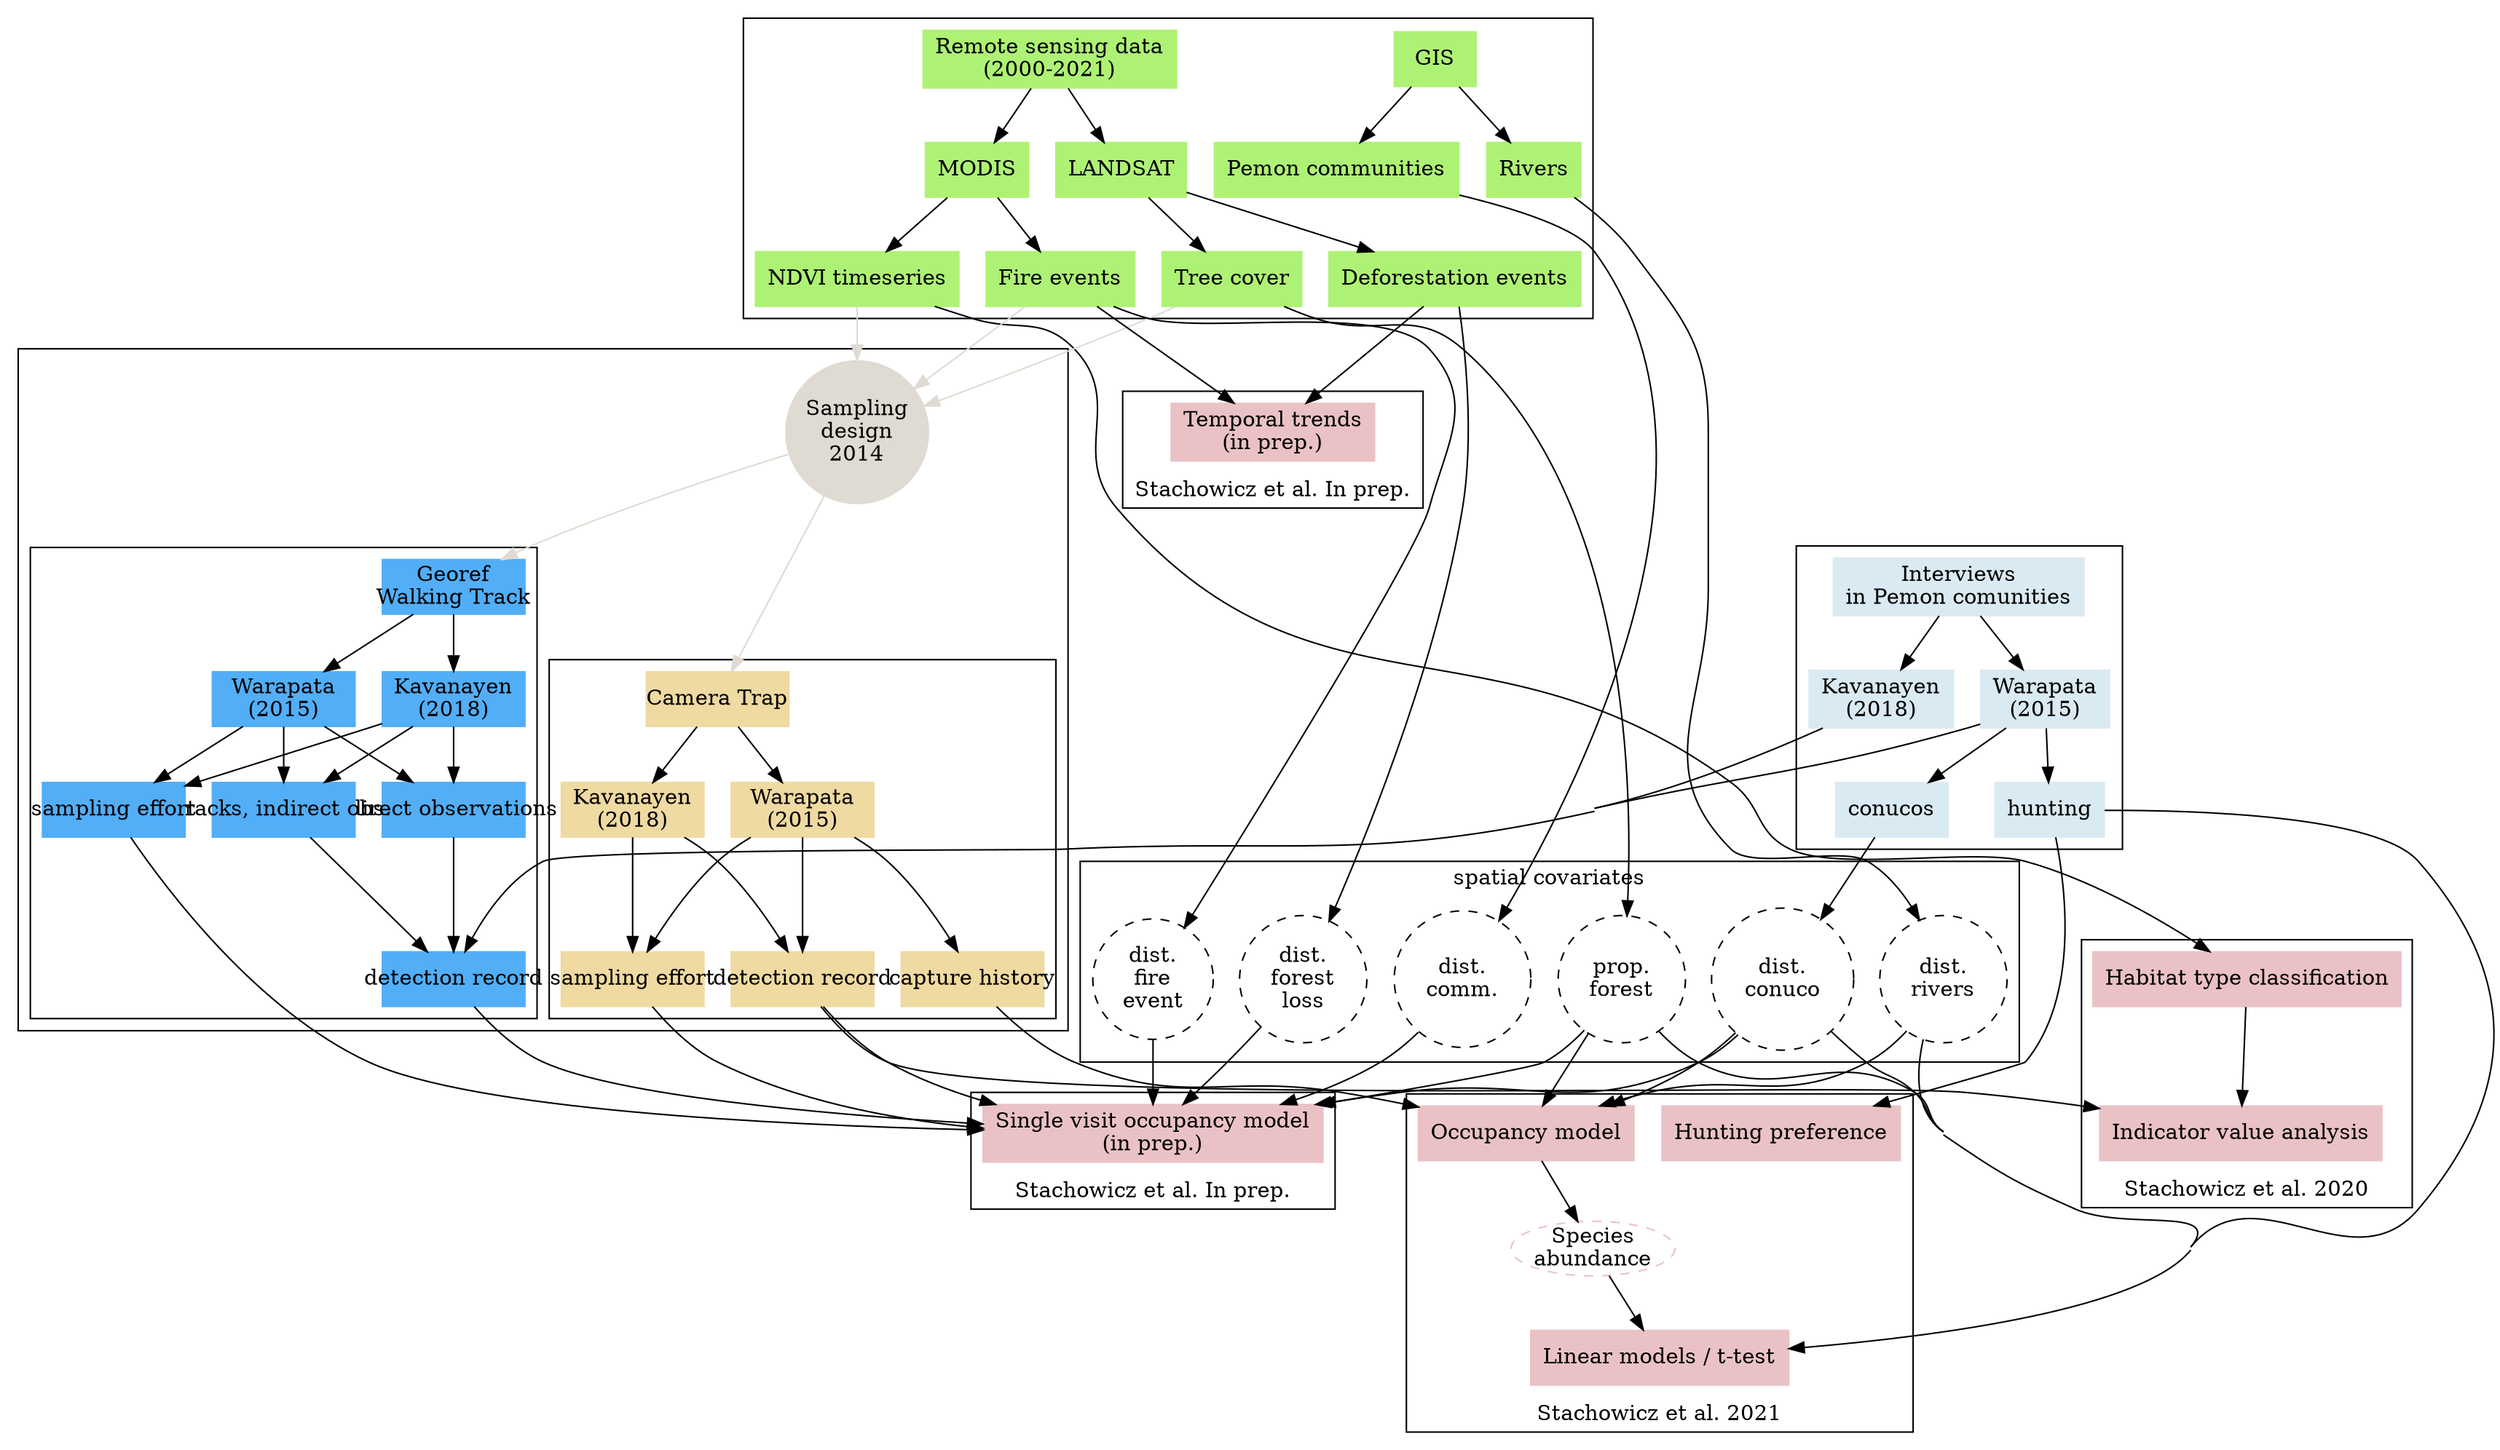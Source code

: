 digraph G {
	concentrate=true;
	##rankdir=LR;
    layout=dot;
	//newrank=true; // rank without respect to cluster
    rankdir="TD"; 
	//subgraph cluster_analysis
	{
		node [shape=box color="#EAC2C5" style="filled"]
		subgraph cluster_St2021 {
			label="Stachowicz et al. 2021" labelloc = "bottom"
			OCCU [label="Occupancy model"]
			HF [label="Linear models / t-test"]
			HP [label="Hunting preference"]
			ABUN [label="Species\nabundance" shape=ellipse,width=1.5,fixedsize=true,style="dashed"]
		}
		subgraph cluster_St2020 {
			label="Stachowicz et al. 2020" labelloc = "bottom"
			HT [label="Habitat type classification"]
			IV [label="Indicator value analysis"]	
		}
		subgraph cluster_StMS1 {
			label="Stachowicz et al. In prep." labelloc = "bottom"
			SVOC [label="Single visit occupancy model\n(in prep.)"]
		}
		subgraph cluster_StMS2 {
			label="Stachowicz et al. In prep." labelloc = "bottom"
			TREND [label="Temporal trends\n(in prep.)"]
		}
		//IV -> {OCCU;HF;HP} -> {SVOC;TREND} [style = invis] // set node order in cluster
	}

    subgraph cluster_spatial {
		node [shape=box color="#AEF275" style="filled"]
		RS [label="Remote sensing data\n(2000-2021)"]
		MODIS
		LANDSAT
		NDVI [label="NDVI timeseries"]
		DFOR [label="Deforestation events"]
		FRST [label="Tree cover"]
		FIRE [label="Fire events"]
		
		GIS 
		RIVER [label="Rivers"]
		COMU [label="Pemon communities"]
	}

	
	subgraph cluster_interviews {
		node [shape=box color="#DAEAF2" style="filled"]
		INT [label="Interviews\nin Pemon comunities"]
		INTW [label="Warapata\n(2015)"]
		INTK [label="Kavanayen\n(2018)"]
		HUNT [label="hunting"]
		CONU [label="conucos"]
	}
	
	

    subgraph cluster_fieldwork {
		node [shape=circle style="filled" width=1.3 fixedsize=true color="#DFDAD2"];
		SD [label="Sampling\ndesign\n2014"]
		subgraph cluster_obs {
			node [shape=box color="#52AEF7" style="filled"]
			TRACK [label="Georef\nWalking Track"]
			TRACKW [label="Warapata\n(2015)"]
			TRACKK [label="Kavanayen\n(2018)"]
			PR [label="detection record"]
			OBS [label="direct observations"] 
			INOBS [label="tracks, indirect obs."] 
			EFF [label="sampling effort"]
		}
		subgraph cluster_camera {
			
			node [shape=box color="#EFDAA2" style="filled"]
			CT [label="Camera Trap"]
			CTW [label="Warapata\n(2015)"]
			CTK [label="Kavanayen\n(2018)"]
			CH [label="capture history"]
			PA [label="detection record"]
			CTE [label="sampling effort"]
		}
		//	SD -> {TRACK -> CT [style = invis]} [style = invis] // set node order in cluster
		SD -> {TRACK -> CT [style = invis]}  [style="solid" color="#DFDAD2"]
		
    }
	subgraph cluster_covars {
		label="spatial covariates"
		node [shape=circle style="dashed"]
		DRIV [label="dist.\nrivers"]
		PFST  [label="prop.\nforest"]
		DDFR [label="dist.\nforest\nloss"]
		DFIRE [label="dist.\nfire\nevent"]
		DCOM [label="dist.\ncomm."]
		DCON [label="dist.\nconuco"]
	}
	{	
		MODIS -> {NDVI; FIRE}
		GIS -> {RIVER; COMU}
		RS -> {MODIS;LANDSAT}
		NDVI -> HT
		LANDSAT -> {DFOR;FRST}
		{NDVI;FIRE;FRST} -> SD [style="solid" color="#DFDAD2"]
		RIVER -> DRIV
		CONU  -> DCON
		FIRE  -> DFIRE
		FRST-> PFST
		DFOR -> DDFR
		COMU  -> DCOM
		CT -> CTW -> CH 
		CTW -> CTE
		CT -> CTK -> CTE
		{CTW;CTK} -> PA
		TRACK -> {TRACKW;TRACKK} -> EFF
		{TRACKW;TRACKK} -> {INOBS; OBS} -> PR
		{CH; DRIV; DCON; PFST} -> OCCU
		{PA; HT} -> IV
		{PA; PR; DDFR; DFIRE; PFST; DCON; DCOM }-> SVOC
		INT -> INTW ->  {PR; HUNT; CONU}
		INT -> INTK ->  PR
		{EFF;CTE} -> SVOC
		OCCU -> ABUN
		{ABUN; HUNT; PFST; DRIV; DCON} -> HF
		HUNT -> HP
		{FIRE;DFOR} -> TREND 
	}
}
